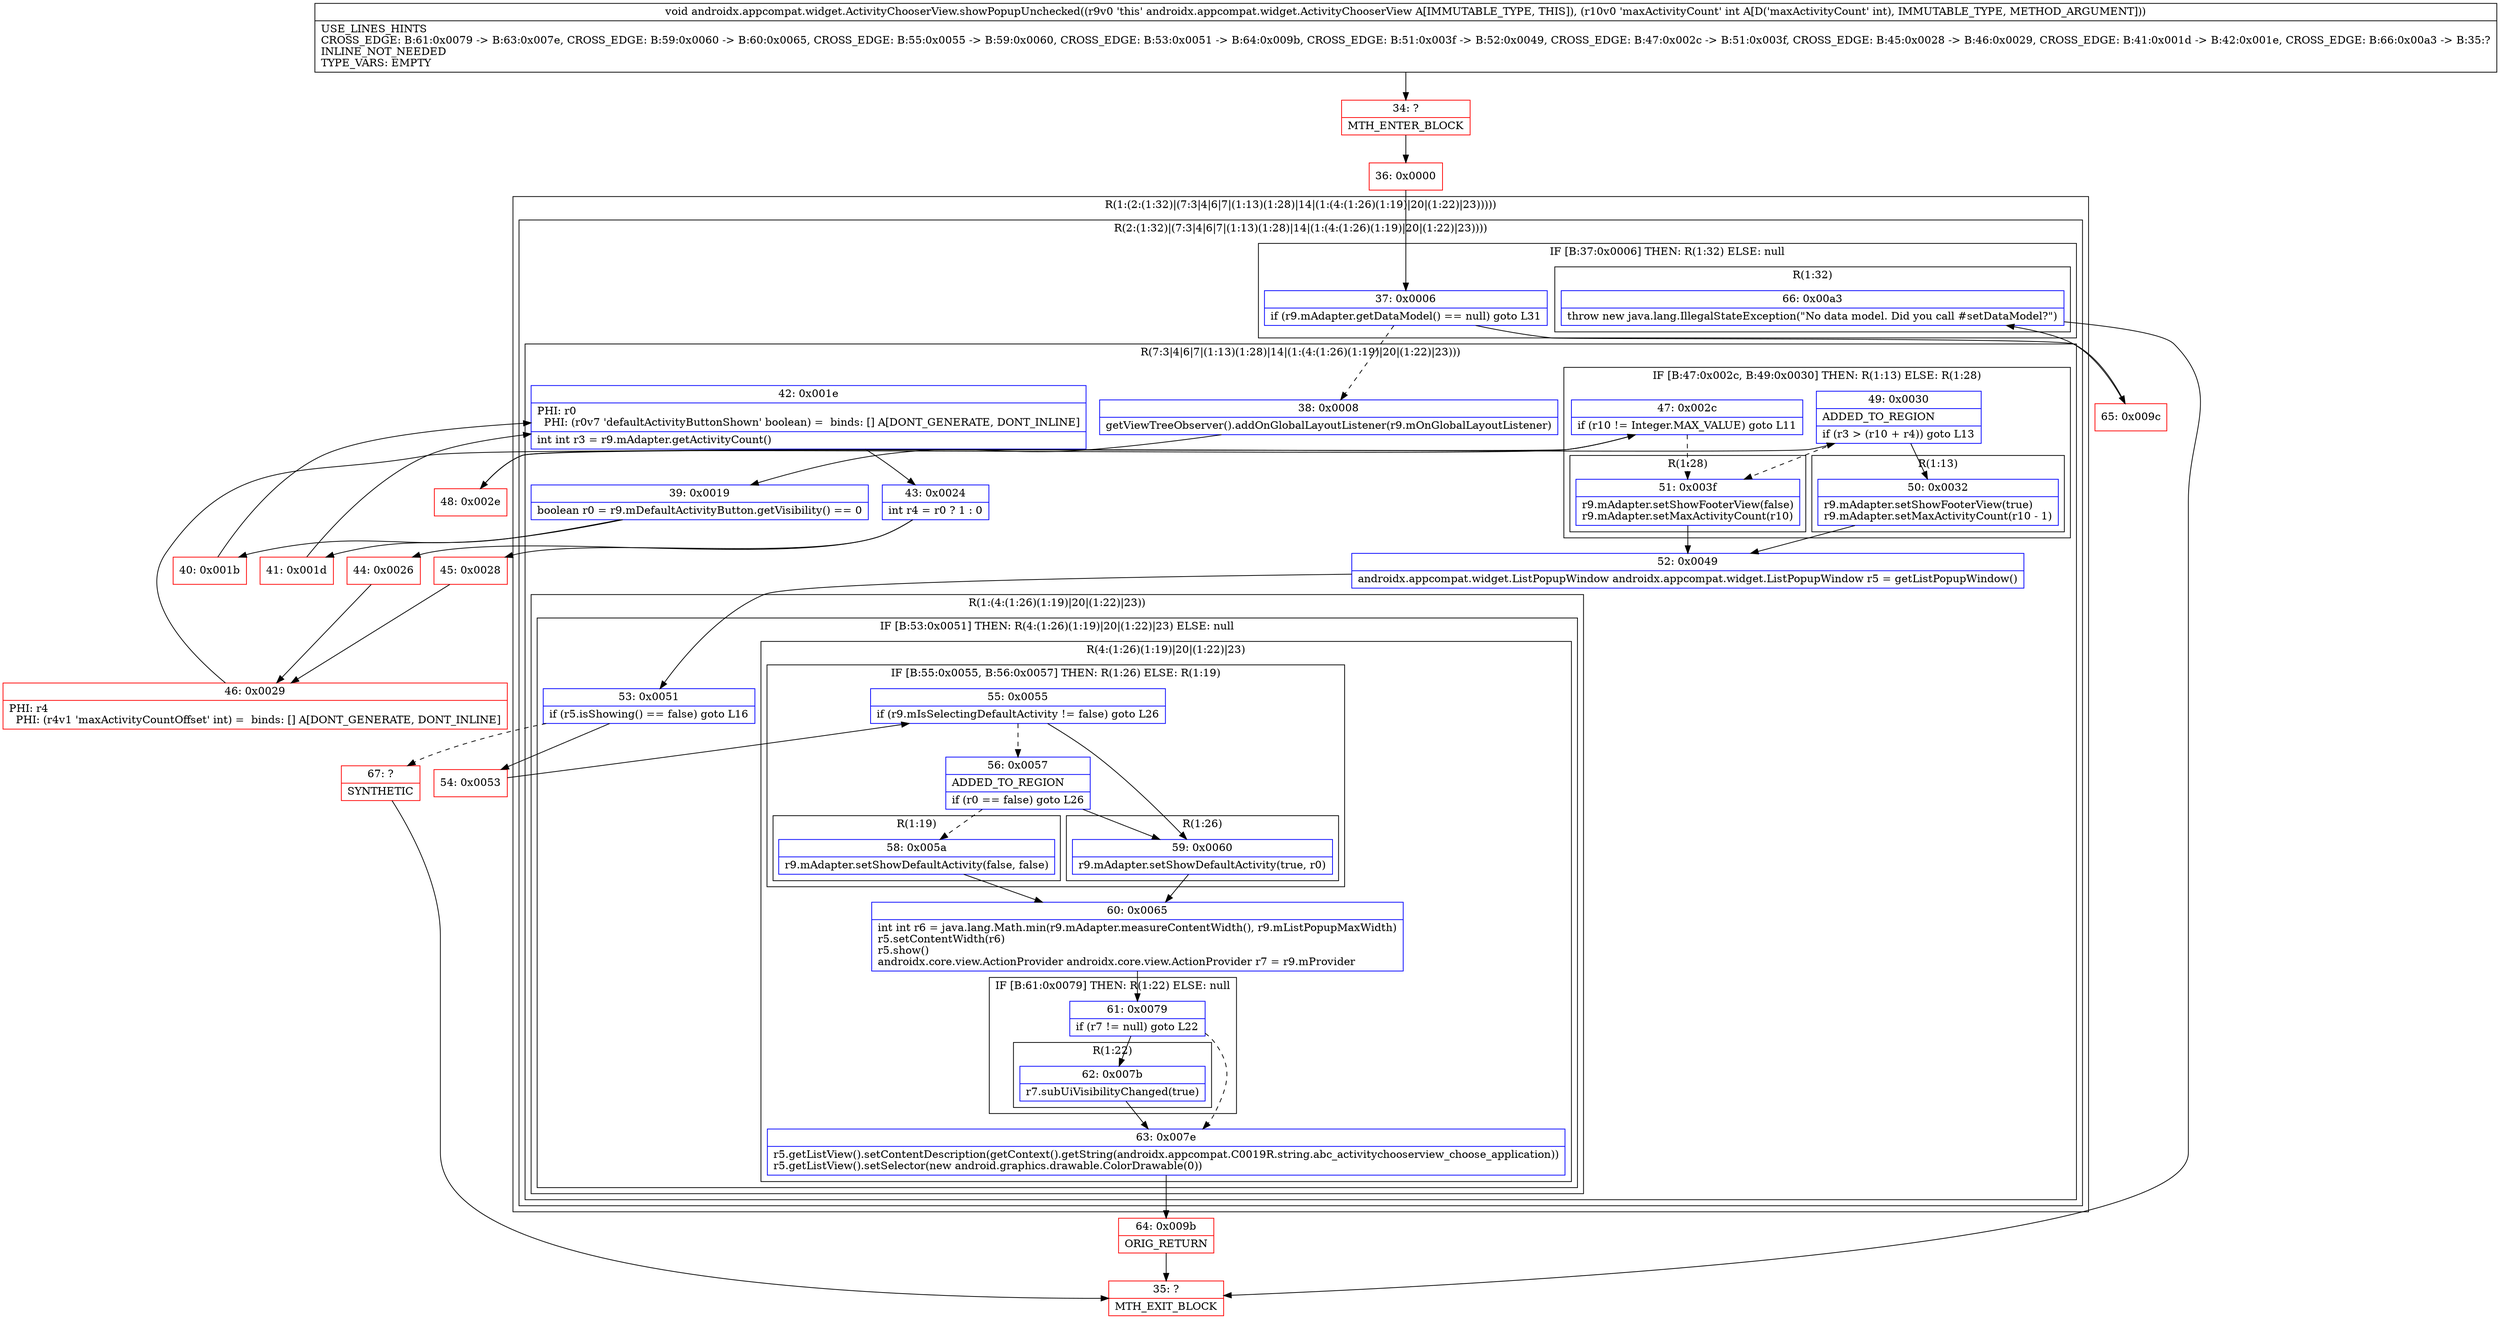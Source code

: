 digraph "CFG forandroidx.appcompat.widget.ActivityChooserView.showPopupUnchecked(I)V" {
subgraph cluster_Region_557891801 {
label = "R(1:(2:(1:32)|(7:3|4|6|7|(1:13)(1:28)|14|(1:(4:(1:26)(1:19)|20|(1:22)|23)))))";
node [shape=record,color=blue];
subgraph cluster_Region_511874707 {
label = "R(2:(1:32)|(7:3|4|6|7|(1:13)(1:28)|14|(1:(4:(1:26)(1:19)|20|(1:22)|23))))";
node [shape=record,color=blue];
subgraph cluster_IfRegion_369998451 {
label = "IF [B:37:0x0006] THEN: R(1:32) ELSE: null";
node [shape=record,color=blue];
Node_37 [shape=record,label="{37\:\ 0x0006|if (r9.mAdapter.getDataModel() == null) goto L31\l}"];
subgraph cluster_Region_40305523 {
label = "R(1:32)";
node [shape=record,color=blue];
Node_66 [shape=record,label="{66\:\ 0x00a3|throw new java.lang.IllegalStateException(\"No data model. Did you call #setDataModel?\")\l}"];
}
}
subgraph cluster_Region_148254346 {
label = "R(7:3|4|6|7|(1:13)(1:28)|14|(1:(4:(1:26)(1:19)|20|(1:22)|23)))";
node [shape=record,color=blue];
Node_38 [shape=record,label="{38\:\ 0x0008|getViewTreeObserver().addOnGlobalLayoutListener(r9.mOnGlobalLayoutListener)\l}"];
Node_39 [shape=record,label="{39\:\ 0x0019|boolean r0 = r9.mDefaultActivityButton.getVisibility() == 0\l}"];
Node_42 [shape=record,label="{42\:\ 0x001e|PHI: r0 \l  PHI: (r0v7 'defaultActivityButtonShown' boolean) =  binds: [] A[DONT_GENERATE, DONT_INLINE]\l|int int r3 = r9.mAdapter.getActivityCount()\l}"];
Node_43 [shape=record,label="{43\:\ 0x0024|int r4 = r0 ? 1 : 0\l}"];
subgraph cluster_IfRegion_362372217 {
label = "IF [B:47:0x002c, B:49:0x0030] THEN: R(1:13) ELSE: R(1:28)";
node [shape=record,color=blue];
Node_47 [shape=record,label="{47\:\ 0x002c|if (r10 != Integer.MAX_VALUE) goto L11\l}"];
Node_49 [shape=record,label="{49\:\ 0x0030|ADDED_TO_REGION\l|if (r3 \> (r10 + r4)) goto L13\l}"];
subgraph cluster_Region_621170158 {
label = "R(1:13)";
node [shape=record,color=blue];
Node_50 [shape=record,label="{50\:\ 0x0032|r9.mAdapter.setShowFooterView(true)\lr9.mAdapter.setMaxActivityCount(r10 \- 1)\l}"];
}
subgraph cluster_Region_800747987 {
label = "R(1:28)";
node [shape=record,color=blue];
Node_51 [shape=record,label="{51\:\ 0x003f|r9.mAdapter.setShowFooterView(false)\lr9.mAdapter.setMaxActivityCount(r10)\l}"];
}
}
Node_52 [shape=record,label="{52\:\ 0x0049|androidx.appcompat.widget.ListPopupWindow androidx.appcompat.widget.ListPopupWindow r5 = getListPopupWindow()\l}"];
subgraph cluster_Region_1419745397 {
label = "R(1:(4:(1:26)(1:19)|20|(1:22)|23))";
node [shape=record,color=blue];
subgraph cluster_IfRegion_738366014 {
label = "IF [B:53:0x0051] THEN: R(4:(1:26)(1:19)|20|(1:22)|23) ELSE: null";
node [shape=record,color=blue];
Node_53 [shape=record,label="{53\:\ 0x0051|if (r5.isShowing() == false) goto L16\l}"];
subgraph cluster_Region_255598537 {
label = "R(4:(1:26)(1:19)|20|(1:22)|23)";
node [shape=record,color=blue];
subgraph cluster_IfRegion_389453170 {
label = "IF [B:55:0x0055, B:56:0x0057] THEN: R(1:26) ELSE: R(1:19)";
node [shape=record,color=blue];
Node_55 [shape=record,label="{55\:\ 0x0055|if (r9.mIsSelectingDefaultActivity != false) goto L26\l}"];
Node_56 [shape=record,label="{56\:\ 0x0057|ADDED_TO_REGION\l|if (r0 == false) goto L26\l}"];
subgraph cluster_Region_789939735 {
label = "R(1:26)";
node [shape=record,color=blue];
Node_59 [shape=record,label="{59\:\ 0x0060|r9.mAdapter.setShowDefaultActivity(true, r0)\l}"];
}
subgraph cluster_Region_1859745038 {
label = "R(1:19)";
node [shape=record,color=blue];
Node_58 [shape=record,label="{58\:\ 0x005a|r9.mAdapter.setShowDefaultActivity(false, false)\l}"];
}
}
Node_60 [shape=record,label="{60\:\ 0x0065|int int r6 = java.lang.Math.min(r9.mAdapter.measureContentWidth(), r9.mListPopupMaxWidth)\lr5.setContentWidth(r6)\lr5.show()\landroidx.core.view.ActionProvider androidx.core.view.ActionProvider r7 = r9.mProvider\l}"];
subgraph cluster_IfRegion_211420423 {
label = "IF [B:61:0x0079] THEN: R(1:22) ELSE: null";
node [shape=record,color=blue];
Node_61 [shape=record,label="{61\:\ 0x0079|if (r7 != null) goto L22\l}"];
subgraph cluster_Region_1405090425 {
label = "R(1:22)";
node [shape=record,color=blue];
Node_62 [shape=record,label="{62\:\ 0x007b|r7.subUiVisibilityChanged(true)\l}"];
}
}
Node_63 [shape=record,label="{63\:\ 0x007e|r5.getListView().setContentDescription(getContext().getString(androidx.appcompat.C0019R.string.abc_activitychooserview_choose_application))\lr5.getListView().setSelector(new android.graphics.drawable.ColorDrawable(0))\l}"];
}
}
}
}
}
}
Node_34 [shape=record,color=red,label="{34\:\ ?|MTH_ENTER_BLOCK\l}"];
Node_36 [shape=record,color=red,label="{36\:\ 0x0000}"];
Node_40 [shape=record,color=red,label="{40\:\ 0x001b}"];
Node_44 [shape=record,color=red,label="{44\:\ 0x0026}"];
Node_46 [shape=record,color=red,label="{46\:\ 0x0029|PHI: r4 \l  PHI: (r4v1 'maxActivityCountOffset' int) =  binds: [] A[DONT_GENERATE, DONT_INLINE]\l}"];
Node_48 [shape=record,color=red,label="{48\:\ 0x002e}"];
Node_54 [shape=record,color=red,label="{54\:\ 0x0053}"];
Node_64 [shape=record,color=red,label="{64\:\ 0x009b|ORIG_RETURN\l}"];
Node_35 [shape=record,color=red,label="{35\:\ ?|MTH_EXIT_BLOCK\l}"];
Node_67 [shape=record,color=red,label="{67\:\ ?|SYNTHETIC\l}"];
Node_45 [shape=record,color=red,label="{45\:\ 0x0028}"];
Node_41 [shape=record,color=red,label="{41\:\ 0x001d}"];
Node_65 [shape=record,color=red,label="{65\:\ 0x009c}"];
MethodNode[shape=record,label="{void androidx.appcompat.widget.ActivityChooserView.showPopupUnchecked((r9v0 'this' androidx.appcompat.widget.ActivityChooserView A[IMMUTABLE_TYPE, THIS]), (r10v0 'maxActivityCount' int A[D('maxActivityCount' int), IMMUTABLE_TYPE, METHOD_ARGUMENT]))  | USE_LINES_HINTS\lCROSS_EDGE: B:61:0x0079 \-\> B:63:0x007e, CROSS_EDGE: B:59:0x0060 \-\> B:60:0x0065, CROSS_EDGE: B:55:0x0055 \-\> B:59:0x0060, CROSS_EDGE: B:53:0x0051 \-\> B:64:0x009b, CROSS_EDGE: B:51:0x003f \-\> B:52:0x0049, CROSS_EDGE: B:47:0x002c \-\> B:51:0x003f, CROSS_EDGE: B:45:0x0028 \-\> B:46:0x0029, CROSS_EDGE: B:41:0x001d \-\> B:42:0x001e, CROSS_EDGE: B:66:0x00a3 \-\> B:35:?\lINLINE_NOT_NEEDED\lTYPE_VARS: EMPTY\l}"];
MethodNode -> Node_34;Node_37 -> Node_38[style=dashed];
Node_37 -> Node_65;
Node_66 -> Node_35;
Node_38 -> Node_39;
Node_39 -> Node_40;
Node_39 -> Node_41;
Node_42 -> Node_43;
Node_43 -> Node_44;
Node_43 -> Node_45;
Node_47 -> Node_48;
Node_47 -> Node_51[style=dashed];
Node_49 -> Node_50;
Node_49 -> Node_51[style=dashed];
Node_50 -> Node_52;
Node_51 -> Node_52;
Node_52 -> Node_53;
Node_53 -> Node_54;
Node_53 -> Node_67[style=dashed];
Node_55 -> Node_56[style=dashed];
Node_55 -> Node_59;
Node_56 -> Node_58[style=dashed];
Node_56 -> Node_59;
Node_59 -> Node_60;
Node_58 -> Node_60;
Node_60 -> Node_61;
Node_61 -> Node_62;
Node_61 -> Node_63[style=dashed];
Node_62 -> Node_63;
Node_63 -> Node_64;
Node_34 -> Node_36;
Node_36 -> Node_37;
Node_40 -> Node_42;
Node_44 -> Node_46;
Node_46 -> Node_47;
Node_48 -> Node_49;
Node_54 -> Node_55;
Node_64 -> Node_35;
Node_67 -> Node_35;
Node_45 -> Node_46;
Node_41 -> Node_42;
Node_65 -> Node_66;
}

